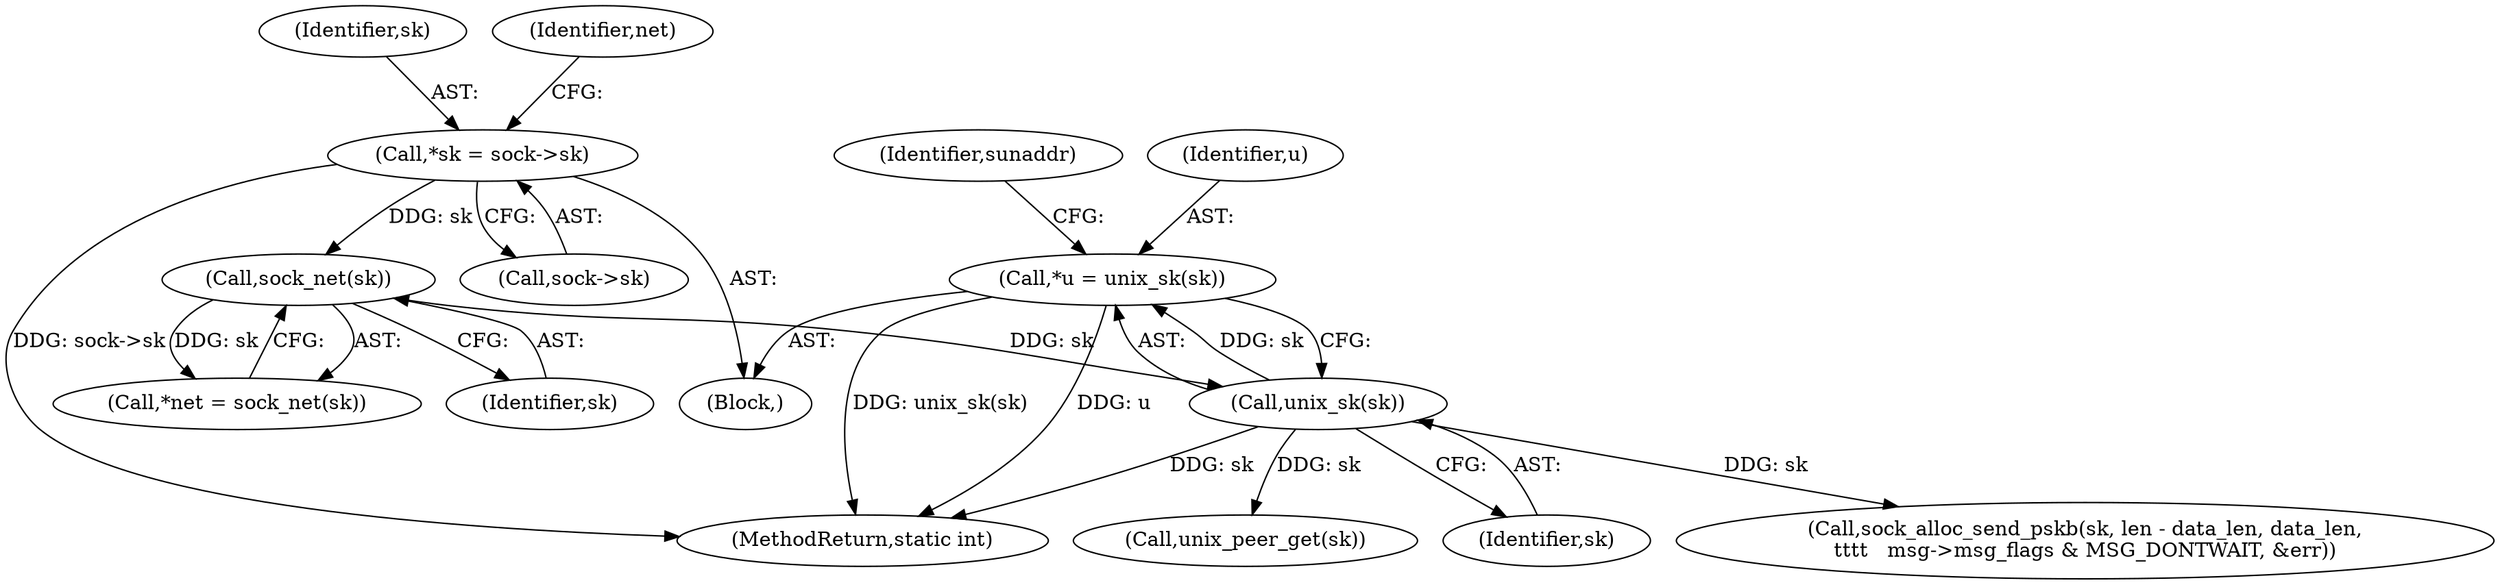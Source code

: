 digraph "0_linux_e0e3cea46d31d23dc40df0a49a7a2c04fe8edfea_0@pointer" {
"1000126" [label="(Call,*u = unix_sk(sk))"];
"1000128" [label="(Call,unix_sk(sk))"];
"1000123" [label="(Call,sock_net(sk))"];
"1000115" [label="(Call,*sk = sock->sk)"];
"1000580" [label="(MethodReturn,static int)"];
"1000126" [label="(Call,*u = unix_sk(sk))"];
"1000226" [label="(Call,unix_peer_get(sk))"];
"1000117" [label="(Call,sock->sk)"];
"1000127" [label="(Identifier,u)"];
"1000129" [label="(Identifier,sk)"];
"1000132" [label="(Identifier,sunaddr)"];
"1000123" [label="(Call,sock_net(sk))"];
"1000128" [label="(Call,unix_sk(sk))"];
"1000121" [label="(Call,*net = sock_net(sk))"];
"1000124" [label="(Identifier,sk)"];
"1000108" [label="(Block,)"];
"1000116" [label="(Identifier,sk)"];
"1000281" [label="(Call,sock_alloc_send_pskb(sk, len - data_len, data_len,\n\t\t\t\t   msg->msg_flags & MSG_DONTWAIT, &err))"];
"1000122" [label="(Identifier,net)"];
"1000115" [label="(Call,*sk = sock->sk)"];
"1000126" -> "1000108"  [label="AST: "];
"1000126" -> "1000128"  [label="CFG: "];
"1000127" -> "1000126"  [label="AST: "];
"1000128" -> "1000126"  [label="AST: "];
"1000132" -> "1000126"  [label="CFG: "];
"1000126" -> "1000580"  [label="DDG: u"];
"1000126" -> "1000580"  [label="DDG: unix_sk(sk)"];
"1000128" -> "1000126"  [label="DDG: sk"];
"1000128" -> "1000129"  [label="CFG: "];
"1000129" -> "1000128"  [label="AST: "];
"1000128" -> "1000580"  [label="DDG: sk"];
"1000123" -> "1000128"  [label="DDG: sk"];
"1000128" -> "1000226"  [label="DDG: sk"];
"1000128" -> "1000281"  [label="DDG: sk"];
"1000123" -> "1000121"  [label="AST: "];
"1000123" -> "1000124"  [label="CFG: "];
"1000124" -> "1000123"  [label="AST: "];
"1000121" -> "1000123"  [label="CFG: "];
"1000123" -> "1000121"  [label="DDG: sk"];
"1000115" -> "1000123"  [label="DDG: sk"];
"1000115" -> "1000108"  [label="AST: "];
"1000115" -> "1000117"  [label="CFG: "];
"1000116" -> "1000115"  [label="AST: "];
"1000117" -> "1000115"  [label="AST: "];
"1000122" -> "1000115"  [label="CFG: "];
"1000115" -> "1000580"  [label="DDG: sock->sk"];
}
